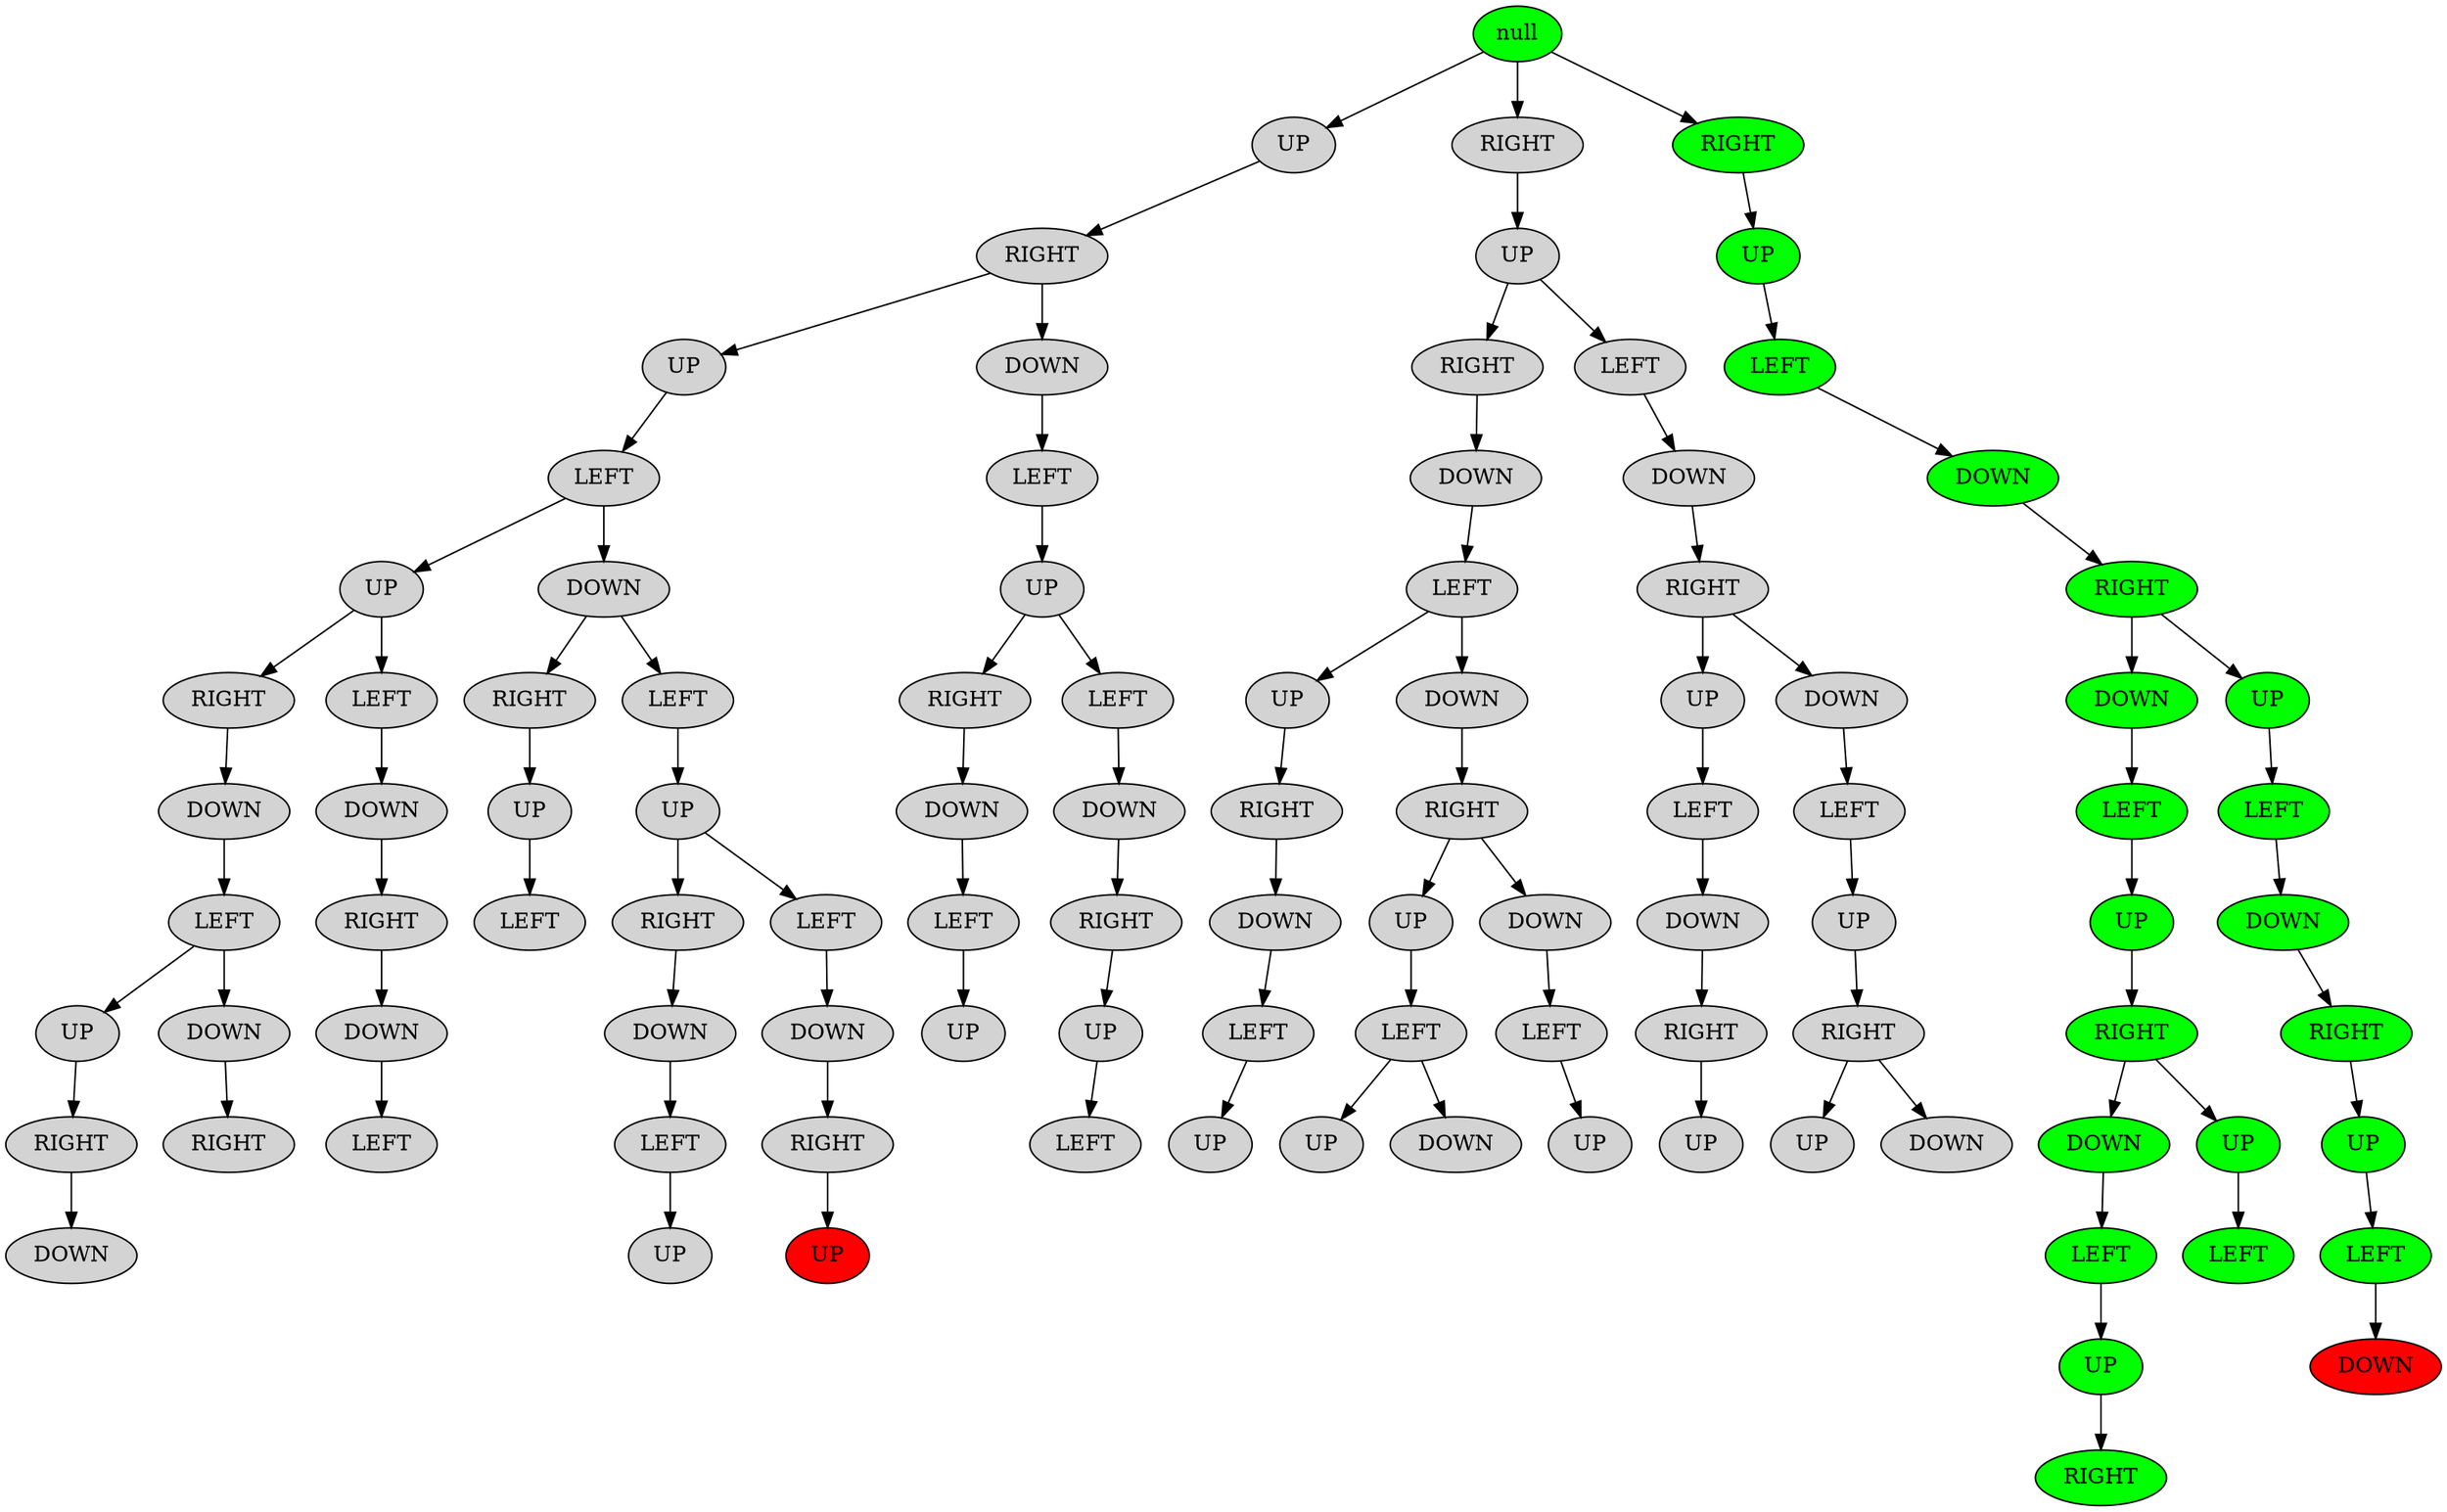 digraph G {
node [style=filled];
"1237514926" [label="null"];
"548246552" [label="UP"];
"1237514926" -> "548246552";
"835648992" [label="RIGHT"];
"1237514926" -> "835648992";
"1134517053" [label="RIGHT"];
"548246552" -> "1134517053";
"492228202" [label="UP"];
"835648992" -> "492228202";
"1368884364" [label="UP"];
"1134517053" -> "1368884364";
"401625763" [label="DOWN"];
"1134517053" -> "401625763";
"772777427" [label="RIGHT"];
"492228202" -> "772777427";
"83954662" [label="LEFT"];
"492228202" -> "83954662";
"1751075886" [label="LEFT"];
"1368884364" -> "1751075886";
"2108649164" [label="LEFT"];
"401625763" -> "2108649164";
"777874839" [label="DOWN"];
"772777427" -> "777874839";
"596512129" [label="DOWN"];
"83954662" -> "596512129";
"824318946" [label="UP"];
"1751075886" -> "824318946";
"930990596" [label="DOWN"];
"1751075886" -> "930990596";
"1921595561" [label="UP"];
"2108649164" -> "1921595561";
"565760380" [label="LEFT"];
"777874839" -> "565760380";
"6566818" [label="RIGHT"];
"596512129" -> "6566818";
"1494279232" [label="RIGHT"];
"824318946" -> "1494279232";
"1650967483" [label="LEFT"];
"824318946" -> "1650967483";
"87285178" [label="RIGHT"];
"930990596" -> "87285178";
"610998173" [label="LEFT"];
"930990596" -> "610998173";
"2047329716" [label="RIGHT"];
"1921595561" -> "2047329716";
"648129364" [label="LEFT"];
"1921595561" -> "648129364";
"1029991479" [label="UP"];
"565760380" -> "1029991479";
"1104106489" [label="DOWN"];
"565760380" -> "1104106489";
"94438417" [label="UP"];
"6566818" -> "94438417";
"787604730" [label="DOWN"];
"6566818" -> "787604730";
"812265671" [label="DOWN"];
"1494279232" -> "812265671";
"193064360" [label="DOWN"];
"1650967483" -> "193064360";
"109961541" [label="UP"];
"87285178" -> "109961541";
"670700378" [label="UP"];
"610998173" -> "670700378";
"1190654826" [label="DOWN"];
"2047329716" -> "1190654826";
"1109371569" [label="DOWN"];
"648129364" -> "1109371569";
"728890494" [label="RIGHT"];
"1029991479" -> "728890494";
"1558600329" [label="RIGHT"];
"1104106489" -> "1558600329";
"636718812" [label="LEFT"];
"94438417" -> "636718812";
"445051633" [label="LEFT"];
"787604730" -> "445051633";
"1051754451" [label="LEFT"];
"812265671" -> "1051754451";
"1349277854" [label="RIGHT"];
"193064360" -> "1349277854";
"1775282465" [label="LEFT"];
"109961541" -> "1775282465";
"1147985808" [label="RIGHT"];
"670700378" -> "1147985808";
"2040495657" [label="LEFT"];
"670700378" -> "2040495657";
"1267032364" [label="LEFT"];
"1190654826" -> "1267032364";
"661672156" [label="RIGHT"];
"1109371569" -> "661672156";
"96639997" [label="DOWN"];
"728890494" -> "96639997";
"128893786" [label="UP"];
"1558600329" -> "128893786";
"1732398722" [label="DOWN"];
"1558600329" -> "1732398722";
"1108411398" [label="DOWN"];
"636718812" -> "1108411398";
"1394438858" [label="UP"];
"445051633" -> "1394438858";
"584634336" [label="UP"];
"1051754451" -> "584634336";
"1469821799" [label="DOWN"];
"1051754451" -> "1469821799";
"501263526" [label="DOWN"];
"1349277854" -> "501263526";
"626202354" [label="DOWN"];
"1147985808" -> "626202354";
"1099983479" [label="DOWN"];
"2040495657" -> "1099983479";
"1268447657" [label="UP"];
"1267032364" -> "1268447657";
"1401420256" [label="UP"];
"661672156" -> "1401420256";
"1851691492" [label="LEFT"];
"96639997" -> "1851691492";
"752848266" [label="LEFT"];
"128893786" -> "752848266";
"815033865" [label="LEFT"];
"1732398722" -> "815033865";
"1555093762" [label="RIGHT"];
"1108411398" -> "1555093762";
"1190900417" [label="RIGHT"];
"1394438858" -> "1190900417";
"379110473" [label="RIGHT"];
"584634336" -> "379110473";
"99550389" [label="RIGHT"];
"1469821799" -> "99550389";
"1598924227" [label="LEFT"];
"501263526" -> "1598924227";
"1144748369" [label="LEFT"];
"626202354" -> "1144748369";
"340870931" [label="RIGHT"];
"1099983479" -> "340870931";
"1768305536" [label="LEFT"];
"1401420256" -> "1768305536";
"1530388690" [label="UP"];
"1851691492" -> "1530388690";
"1146743572" [label="UP"];
"752848266" -> "1146743572";
"1512981843" [label="DOWN"];
"752848266" -> "1512981843";
"42768293" [label="UP"];
"815033865" -> "42768293";
"1717159510" [label="UP"];
"1555093762" -> "1717159510";
"1834188994" [label="UP"];
"1190900417" -> "1834188994";
"1174361318" [label="DOWN"];
"1190900417" -> "1174361318";
"589873731" [label="DOWN"];
"379110473" -> "589873731";
"200006406" [label="UP"];
"1144748369" -> "200006406";
"2052001577" [label="UP", fillcolor="red"];
"340870931" -> "2052001577";
"1237514926" [label="null", fillcolor="green"];
"1160264930" [label="RIGHT", fillcolor="green"];
"1237514926" -> "1160264930";
"544724190" [label="UP", fillcolor="green"];
"1160264930" -> "544724190";
"1972439101" [label="LEFT", fillcolor="green"];
"544724190" -> "1972439101";
"2007328737" [label="DOWN", fillcolor="green"];
"1972439101" -> "2007328737";
"1936628443" [label="RIGHT", fillcolor="green"];
"2007328737" -> "1936628443";
"1830908236" [label="DOWN", fillcolor="green"];
"1936628443" -> "1830908236";
"277630005" [label="LEFT", fillcolor="green"];
"1830908236" -> "277630005";
"1288354730" [label="UP", fillcolor="green"];
"277630005" -> "1288354730";
"1274370218" [label="RIGHT", fillcolor="green"];
"1288354730" -> "1274370218";
"758705033" [label="DOWN", fillcolor="green"];
"1274370218" -> "758705033";
"1604839423" [label="LEFT", fillcolor="green"];
"758705033" -> "1604839423";
"1177096266" [label="UP", fillcolor="green"];
"1604839423" -> "1177096266";
"670576685" [label="RIGHT", fillcolor="green"];
"1177096266" -> "670576685";
"1299641336" [label="UP", fillcolor="green"];
"1274370218" -> "1299641336";
"764308918" [label="LEFT", fillcolor="green"];
"1299641336" -> "764308918";
"598446861" [label="UP", fillcolor="green"];
"1936628443" -> "598446861";
"1161082381" [label="LEFT", fillcolor="green"];
"598446861" -> "1161082381";
"1067938912" [label="DOWN", fillcolor="green"];
"1161082381" -> "1067938912";
"1637506559" [label="RIGHT", fillcolor="green"];
"1067938912" -> "1637506559";
"517380410" [label="UP", fillcolor="green"];
"1637506559" -> "517380410";
"2117255219" [label="LEFT", fillcolor="green"];
"517380410" -> "2117255219";
"2058534881" [label="DOWN", fillcolor="red"];
"2117255219" -> "2058534881";
}
